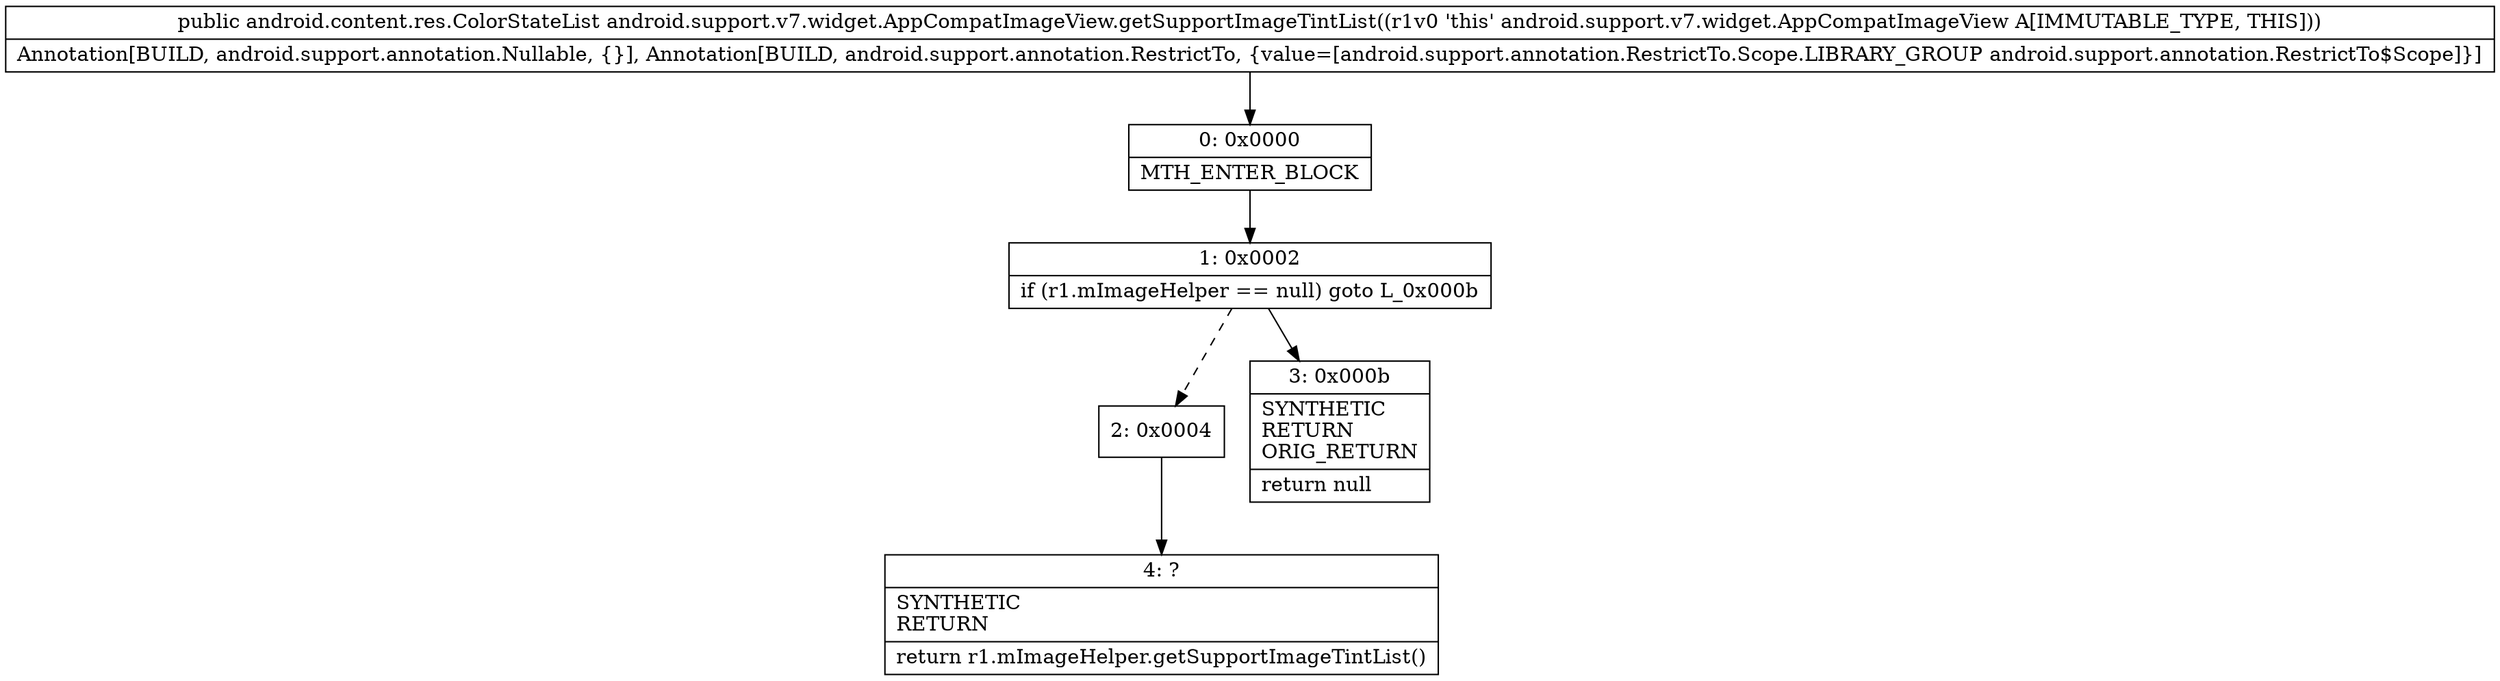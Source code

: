 digraph "CFG forandroid.support.v7.widget.AppCompatImageView.getSupportImageTintList()Landroid\/content\/res\/ColorStateList;" {
Node_0 [shape=record,label="{0\:\ 0x0000|MTH_ENTER_BLOCK\l}"];
Node_1 [shape=record,label="{1\:\ 0x0002|if (r1.mImageHelper == null) goto L_0x000b\l}"];
Node_2 [shape=record,label="{2\:\ 0x0004}"];
Node_3 [shape=record,label="{3\:\ 0x000b|SYNTHETIC\lRETURN\lORIG_RETURN\l|return null\l}"];
Node_4 [shape=record,label="{4\:\ ?|SYNTHETIC\lRETURN\l|return r1.mImageHelper.getSupportImageTintList()\l}"];
MethodNode[shape=record,label="{public android.content.res.ColorStateList android.support.v7.widget.AppCompatImageView.getSupportImageTintList((r1v0 'this' android.support.v7.widget.AppCompatImageView A[IMMUTABLE_TYPE, THIS]))  | Annotation[BUILD, android.support.annotation.Nullable, \{\}], Annotation[BUILD, android.support.annotation.RestrictTo, \{value=[android.support.annotation.RestrictTo.Scope.LIBRARY_GROUP android.support.annotation.RestrictTo$Scope]\}]\l}"];
MethodNode -> Node_0;
Node_0 -> Node_1;
Node_1 -> Node_2[style=dashed];
Node_1 -> Node_3;
Node_2 -> Node_4;
}

